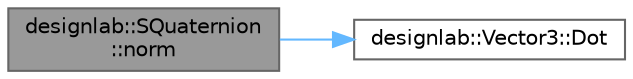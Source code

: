 digraph "designlab::SQuaternion::norm"
{
 // LATEX_PDF_SIZE
  bgcolor="transparent";
  edge [fontname=Helvetica,fontsize=10,labelfontname=Helvetica,labelfontsize=10];
  node [fontname=Helvetica,fontsize=10,shape=box,height=0.2,width=0.4];
  rankdir="LR";
  Node1 [id="Node000001",label="designlab::SQuaternion\l::norm",height=0.2,width=0.4,color="gray40", fillcolor="grey60", style="filled", fontcolor="black",tooltip="クォータニオンのノルムを返す   ノルムとは，ベクトルの大きさのこと．クォータニオンのノルムは，w^2 + x^2 + y^2 + z^2 で求められる"];
  Node1 -> Node2 [id="edge1_Node000001_Node000002",color="steelblue1",style="solid",tooltip=" "];
  Node2 [id="Node000002",label="designlab::Vector3::Dot",height=0.2,width=0.4,color="grey40", fillcolor="white", style="filled",URL="$structdesignlab_1_1_vector3.html#aeca4595ed55b1d5010f41801fbd3a76f",tooltip="自分・引数 の内積の結果を返す．"];
}
